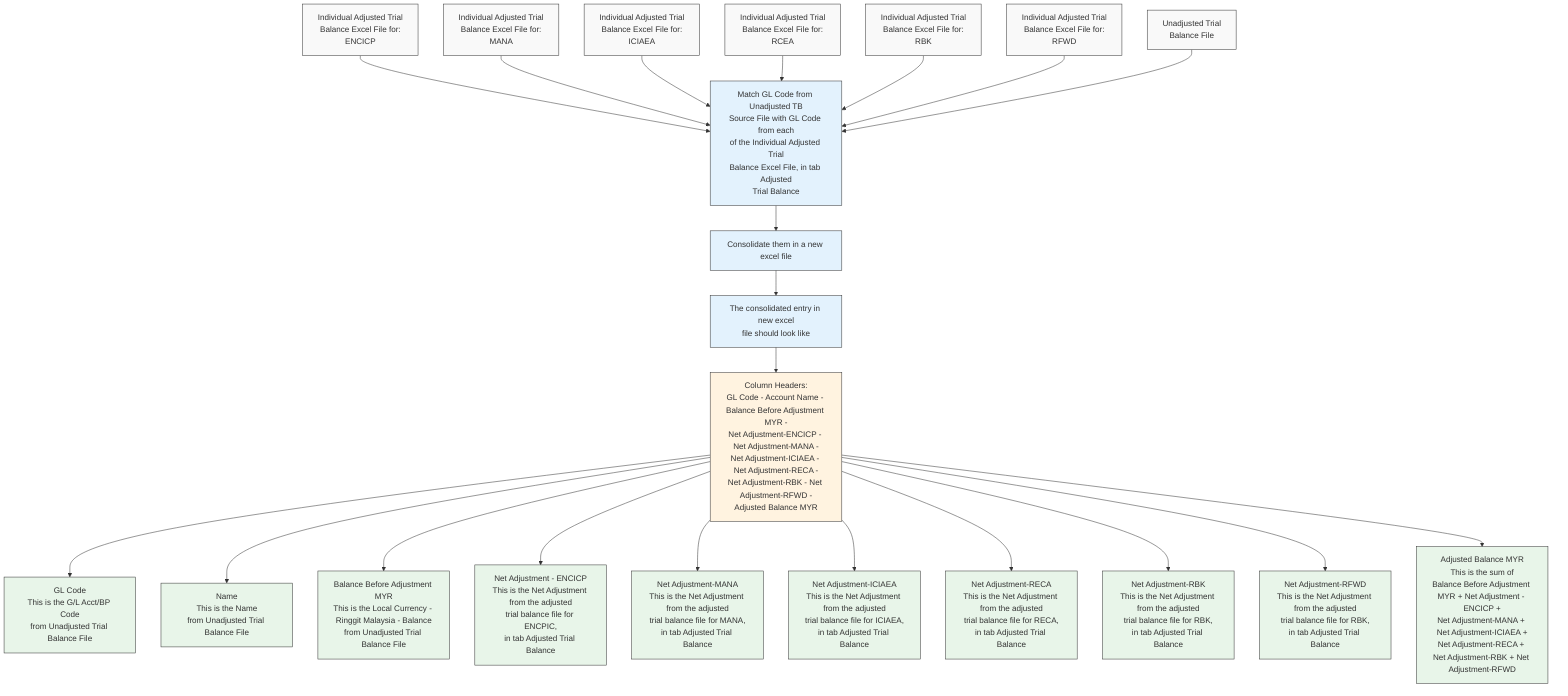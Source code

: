 graph TD
    A1["Individual Adjusted Trial<br/>Balance Excel File for:<br/>ENCICP"] --> B["Match GL Code from Unadjusted TB<br/>Source File with GL Code from each<br/>of the Individual Adjusted Trial<br/>Balance Excel File, in tab Adjusted<br/>Trial Balance"]
    A2["Individual Adjusted Trial<br/>Balance Excel File for:<br/>MANA"] --> B
    A3["Individual Adjusted Trial<br/>Balance Excel File for:<br/>ICIAEA"] --> B
    A4["Individual Adjusted Trial<br/>Balance Excel File for:<br/>RCEA"] --> B
    A5["Individual Adjusted Trial<br/>Balance Excel File for:<br/>RBK"] --> B
    A6["Individual Adjusted Trial<br/>Balance Excel File for:<br/>RFWD"] --> B
    A7["Unadjusted Trial<br/>Balance File"] --> B
    
    B --> C["Consolidate them in a new excel file"]
    
    C --> D["The consolidated entry in new excel<br/>file should look like"]
    
    D --> E["Column Headers:<br/>GL Code - Account Name - Balance Before Adjustment MYR -<br/>Net Adjustment-ENCICP - Net Adjustment-MANA -<br/>Net Adjustment-ICIAEA - Net Adjustment-RECA -<br/>Net Adjustment-RBK - Net Adjustment-RFWD -<br/>Adjusted Balance MYR"]
    
    E --> F1["GL Code<br/>This is the G/L Acct/BP Code<br/>from Unadjusted Trial Balance File"]
    E --> F2["Name<br/>This is the Name<br/>from Unadjusted Trial Balance File"]
    E --> F3["Balance Before Adjustment MYR<br/>This is the Local Currency - Ringgit Malaysia - Balance<br/>from Unadjusted Trial Balance File"]
    E --> F4["Net Adjustment - ENCICP<br/>This is the Net Adjustment from the adjusted<br/>trial balance file for ENCPIC,<br/>in tab Adjusted Trial Balance"]
    E --> F5["Net Adjustment-MANA<br/>This is the Net Adjustment from the adjusted<br/>trial balance file for MANA,<br/>in tab Adjusted Trial Balance"]
    E --> F6["Net Adjustment-ICIAEA<br/>This is the Net Adjustment from the adjusted<br/>trial balance file for ICIAEA,<br/>in tab Adjusted Trial Balance"]
    E --> F7["Net Adjustment-RECA<br/>This is the Net Adjustment from the adjusted<br/>trial balance file for RECA,<br/>in tab Adjusted Trial Balance"]
    E --> F8["Net Adjustment-RBK<br/>This is the Net Adjustment from the adjusted<br/>trial balance file for RBK,<br/>in tab Adjusted Trial Balance"]
    E --> F9["Net Adjustment-RFWD<br/>This is the Net Adjustment from the adjusted<br/>trial balance file for RBK,<br/>in tab Adjusted Trial Balance"]
    E --> F10["Adjusted Balance MYR<br/>This is the sum of<br/>Balance Before Adjustment MYR + Net Adjustment - ENCICP +<br/>Net Adjustment-MANA + Net Adjustment-ICIAEA +<br/>Net Adjustment-RECA + Net Adjustment-RBK + Net Adjustment-RFWD"]
    
    style A1 fill:#f9f9f9,stroke:#333
    style A2 fill:#f9f9f9,stroke:#333
    style A3 fill:#f9f9f9,stroke:#333
    style A4 fill:#f9f9f9,stroke:#333
    style A5 fill:#f9f9f9,stroke:#333
    style A6 fill:#f9f9f9,stroke:#333
    style A7 fill:#f9f9f9,stroke:#333
    style B fill:#e3f2fd,stroke:#333
    style C fill:#e3f2fd,stroke:#333
    style D fill:#e3f2fd,stroke:#333
    style E fill:#fff3e0,stroke:#333
    style F1 fill:#e8f5e9,stroke:#333
    style F2 fill:#e8f5e9,stroke:#333
    style F3 fill:#e8f5e9,stroke:#333
    style F4 fill:#e8f5e9,stroke:#333
    style F5 fill:#e8f5e9,stroke:#333
    style F6 fill:#e8f5e9,stroke:#333
    style F7 fill:#e8f5e9,stroke:#333
    style F8 fill:#e8f5e9,stroke:#333
    style F9 fill:#e8f5e9,stroke:#333
    style F10 fill:#e8f5e9,stroke:#333